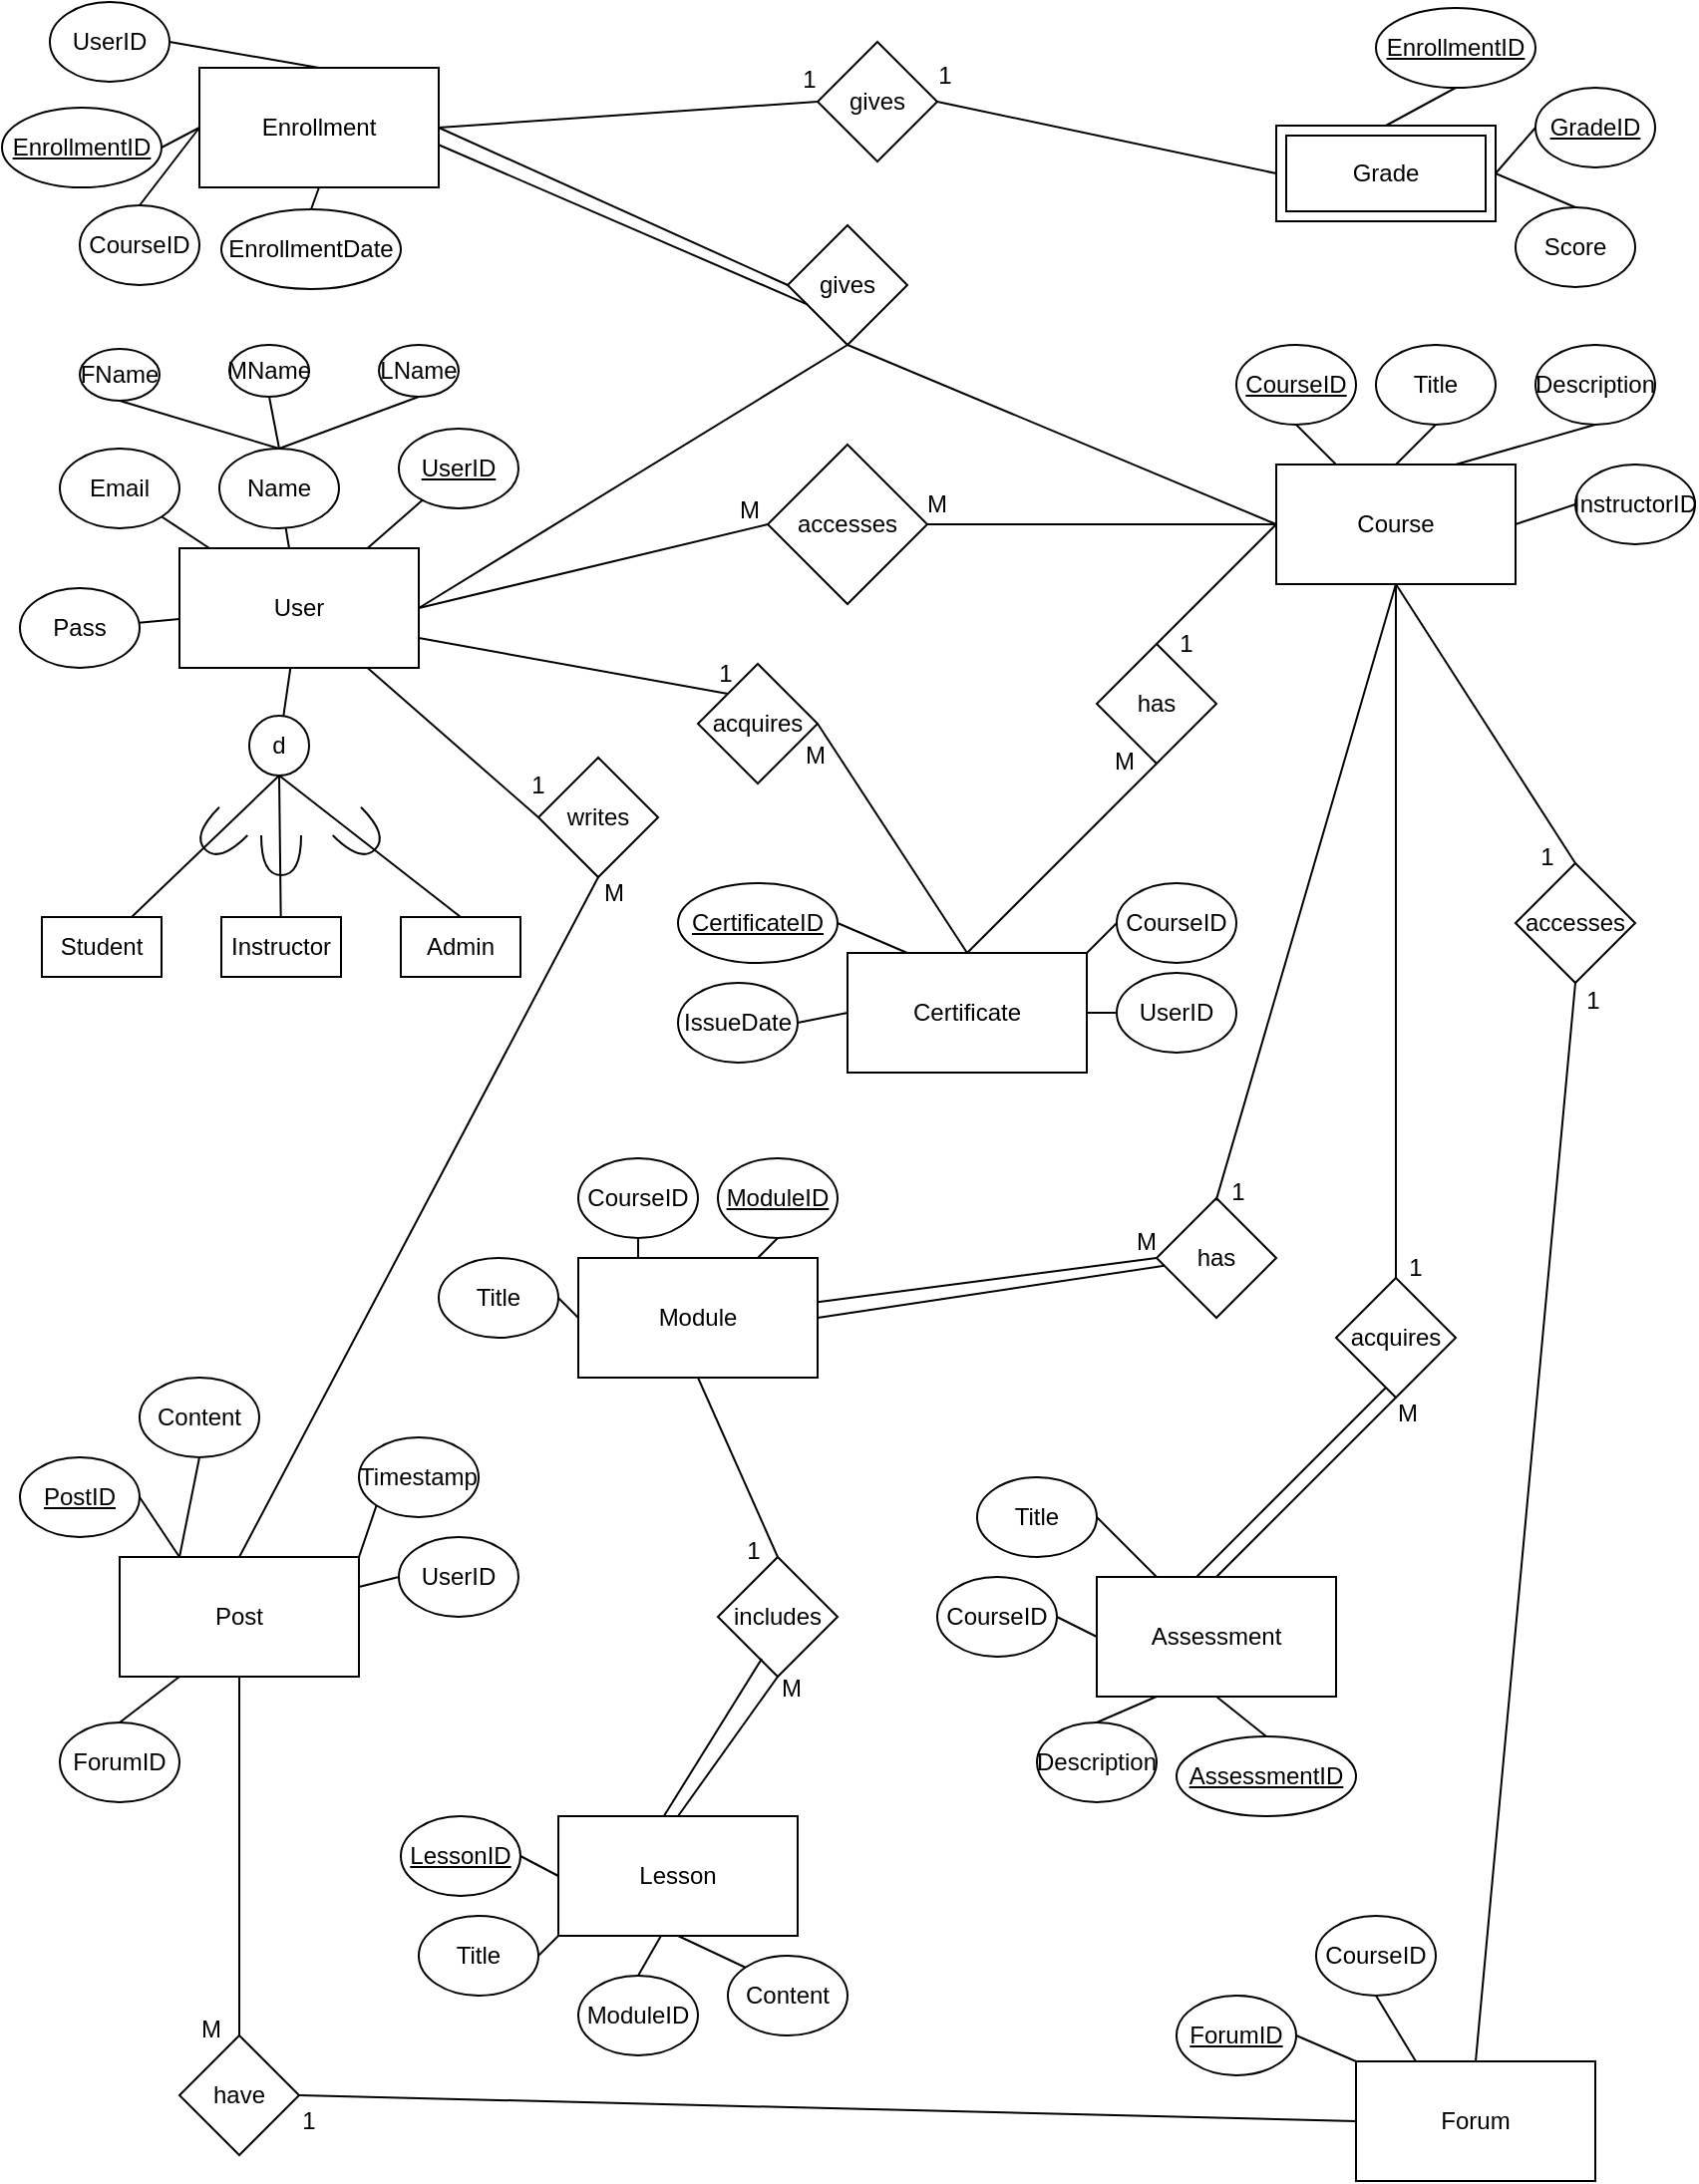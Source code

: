 <mxfile version="24.7.4">
  <diagram name="Page-1" id="0181we8bnKnn1cY1CEqS">
    <mxGraphModel dx="782" dy="872" grid="1" gridSize="10" guides="1" tooltips="1" connect="1" arrows="1" fold="1" page="1" pageScale="1" pageWidth="850" pageHeight="1100" math="0" shadow="0">
      <root>
        <mxCell id="0" />
        <mxCell id="1" parent="0" />
        <mxCell id="3LFAWuj5074MZv8MqvOa-1" value="User" style="rounded=0;whiteSpace=wrap;html=1;" vertex="1" parent="1">
          <mxGeometry x="90" y="274" width="120" height="60" as="geometry" />
        </mxCell>
        <mxCell id="3LFAWuj5074MZv8MqvOa-2" value="Course" style="rounded=0;whiteSpace=wrap;html=1;" vertex="1" parent="1">
          <mxGeometry x="640" y="232" width="120" height="60" as="geometry" />
        </mxCell>
        <mxCell id="3LFAWuj5074MZv8MqvOa-3" value="Module" style="rounded=0;whiteSpace=wrap;html=1;" vertex="1" parent="1">
          <mxGeometry x="290" y="630" width="120" height="60" as="geometry" />
        </mxCell>
        <mxCell id="3LFAWuj5074MZv8MqvOa-4" value="Lesson" style="rounded=0;whiteSpace=wrap;html=1;" vertex="1" parent="1">
          <mxGeometry x="280" y="910" width="120" height="60" as="geometry" />
        </mxCell>
        <mxCell id="3LFAWuj5074MZv8MqvOa-6" value="Assessment" style="rounded=0;whiteSpace=wrap;html=1;" vertex="1" parent="1">
          <mxGeometry x="550" y="790" width="120" height="60" as="geometry" />
        </mxCell>
        <mxCell id="3LFAWuj5074MZv8MqvOa-8" value="Forum" style="rounded=0;whiteSpace=wrap;html=1;" vertex="1" parent="1">
          <mxGeometry x="680" y="1033" width="120" height="60" as="geometry" />
        </mxCell>
        <mxCell id="3LFAWuj5074MZv8MqvOa-9" value="Post" style="rounded=0;whiteSpace=wrap;html=1;" vertex="1" parent="1">
          <mxGeometry x="60" y="780" width="120" height="60" as="geometry" />
        </mxCell>
        <mxCell id="3LFAWuj5074MZv8MqvOa-10" value="Certificate" style="rounded=0;whiteSpace=wrap;html=1;" vertex="1" parent="1">
          <mxGeometry x="425" y="477" width="120" height="60" as="geometry" />
        </mxCell>
        <mxCell id="3LFAWuj5074MZv8MqvOa-11" value="accesses" style="rhombus;whiteSpace=wrap;html=1;" vertex="1" parent="1">
          <mxGeometry x="385" y="222" width="80" height="80" as="geometry" />
        </mxCell>
        <mxCell id="3LFAWuj5074MZv8MqvOa-15" value="&lt;u&gt;UserID&lt;/u&gt;" style="ellipse;whiteSpace=wrap;html=1;" vertex="1" parent="1">
          <mxGeometry x="200" y="214" width="60" height="40" as="geometry" />
        </mxCell>
        <mxCell id="3LFAWuj5074MZv8MqvOa-16" value="Name" style="ellipse;whiteSpace=wrap;html=1;" vertex="1" parent="1">
          <mxGeometry x="110" y="224" width="60" height="40" as="geometry" />
        </mxCell>
        <mxCell id="3LFAWuj5074MZv8MqvOa-17" value="Email" style="ellipse;whiteSpace=wrap;html=1;" vertex="1" parent="1">
          <mxGeometry x="30" y="224" width="60" height="40" as="geometry" />
        </mxCell>
        <mxCell id="3LFAWuj5074MZv8MqvOa-18" value="Pass" style="ellipse;whiteSpace=wrap;html=1;" vertex="1" parent="1">
          <mxGeometry x="10" y="294" width="60" height="40" as="geometry" />
        </mxCell>
        <mxCell id="3LFAWuj5074MZv8MqvOa-19" value="" style="endArrow=none;html=1;rounded=0;exitX=1;exitY=0.5;exitDx=0;exitDy=0;entryX=0;entryY=0.5;entryDx=0;entryDy=0;" edge="1" parent="1" source="3LFAWuj5074MZv8MqvOa-1" target="3LFAWuj5074MZv8MqvOa-11">
          <mxGeometry width="50" height="50" relative="1" as="geometry">
            <mxPoint x="340" y="342" as="sourcePoint" />
            <mxPoint x="390" y="292" as="targetPoint" />
          </mxGeometry>
        </mxCell>
        <mxCell id="3LFAWuj5074MZv8MqvOa-20" value="" style="endArrow=none;html=1;rounded=0;exitX=1;exitY=0.5;exitDx=0;exitDy=0;entryX=0;entryY=0.5;entryDx=0;entryDy=0;" edge="1" parent="1" source="3LFAWuj5074MZv8MqvOa-11" target="3LFAWuj5074MZv8MqvOa-2">
          <mxGeometry width="50" height="50" relative="1" as="geometry">
            <mxPoint x="465" y="261.52" as="sourcePoint" />
            <mxPoint x="640" y="261.52" as="targetPoint" />
          </mxGeometry>
        </mxCell>
        <mxCell id="3LFAWuj5074MZv8MqvOa-21" value="" style="endArrow=none;html=1;rounded=0;" edge="1" parent="1" source="3LFAWuj5074MZv8MqvOa-1" target="3LFAWuj5074MZv8MqvOa-15">
          <mxGeometry width="50" height="50" relative="1" as="geometry">
            <mxPoint x="340" y="384" as="sourcePoint" />
            <mxPoint x="390" y="334" as="targetPoint" />
          </mxGeometry>
        </mxCell>
        <mxCell id="3LFAWuj5074MZv8MqvOa-22" value="" style="endArrow=none;html=1;rounded=0;" edge="1" parent="1" source="3LFAWuj5074MZv8MqvOa-16" target="3LFAWuj5074MZv8MqvOa-1">
          <mxGeometry width="50" height="50" relative="1" as="geometry">
            <mxPoint x="340" y="384" as="sourcePoint" />
            <mxPoint x="390" y="334" as="targetPoint" />
          </mxGeometry>
        </mxCell>
        <mxCell id="3LFAWuj5074MZv8MqvOa-23" value="" style="endArrow=none;html=1;rounded=0;" edge="1" parent="1" source="3LFAWuj5074MZv8MqvOa-17" target="3LFAWuj5074MZv8MqvOa-1">
          <mxGeometry width="50" height="50" relative="1" as="geometry">
            <mxPoint x="340" y="384" as="sourcePoint" />
            <mxPoint x="390" y="334" as="targetPoint" />
          </mxGeometry>
        </mxCell>
        <mxCell id="3LFAWuj5074MZv8MqvOa-24" value="" style="endArrow=none;html=1;rounded=0;" edge="1" parent="1" source="3LFAWuj5074MZv8MqvOa-18" target="3LFAWuj5074MZv8MqvOa-1">
          <mxGeometry width="50" height="50" relative="1" as="geometry">
            <mxPoint x="340" y="384" as="sourcePoint" />
            <mxPoint x="390" y="334" as="targetPoint" />
          </mxGeometry>
        </mxCell>
        <mxCell id="3LFAWuj5074MZv8MqvOa-25" value="d" style="ellipse;whiteSpace=wrap;html=1;aspect=fixed;" vertex="1" parent="1">
          <mxGeometry x="125" y="358" width="30" height="30" as="geometry" />
        </mxCell>
        <mxCell id="3LFAWuj5074MZv8MqvOa-26" value="" style="endArrow=none;html=1;rounded=0;" edge="1" parent="1" source="3LFAWuj5074MZv8MqvOa-1" target="3LFAWuj5074MZv8MqvOa-25">
          <mxGeometry width="50" height="50" relative="1" as="geometry">
            <mxPoint x="340" y="384" as="sourcePoint" />
            <mxPoint x="390" y="334" as="targetPoint" />
          </mxGeometry>
        </mxCell>
        <mxCell id="3LFAWuj5074MZv8MqvOa-27" value="Student" style="rounded=0;whiteSpace=wrap;html=1;" vertex="1" parent="1">
          <mxGeometry x="21" y="459" width="60" height="30" as="geometry" />
        </mxCell>
        <mxCell id="3LFAWuj5074MZv8MqvOa-29" value="Instructor" style="rounded=0;whiteSpace=wrap;html=1;" vertex="1" parent="1">
          <mxGeometry x="111" y="459" width="60" height="30" as="geometry" />
        </mxCell>
        <mxCell id="3LFAWuj5074MZv8MqvOa-30" value="Admin" style="rounded=0;whiteSpace=wrap;html=1;" vertex="1" parent="1">
          <mxGeometry x="201" y="459" width="60" height="30" as="geometry" />
        </mxCell>
        <mxCell id="3LFAWuj5074MZv8MqvOa-31" value="" style="endArrow=none;html=1;rounded=0;exitX=0.5;exitY=1;exitDx=0;exitDy=0;entryX=0.75;entryY=0;entryDx=0;entryDy=0;" edge="1" parent="1" source="3LFAWuj5074MZv8MqvOa-25" target="3LFAWuj5074MZv8MqvOa-27">
          <mxGeometry width="50" height="50" relative="1" as="geometry">
            <mxPoint x="340" y="378" as="sourcePoint" />
            <mxPoint x="390" y="328" as="targetPoint" />
          </mxGeometry>
        </mxCell>
        <mxCell id="3LFAWuj5074MZv8MqvOa-33" value="" style="endArrow=none;html=1;rounded=0;exitX=0.5;exitY=1;exitDx=0;exitDy=0;" edge="1" parent="1" source="3LFAWuj5074MZv8MqvOa-25" target="3LFAWuj5074MZv8MqvOa-29">
          <mxGeometry width="50" height="50" relative="1" as="geometry">
            <mxPoint x="340" y="378" as="sourcePoint" />
            <mxPoint x="390" y="328" as="targetPoint" />
          </mxGeometry>
        </mxCell>
        <mxCell id="3LFAWuj5074MZv8MqvOa-34" value="" style="endArrow=none;html=1;rounded=0;exitX=0.5;exitY=1;exitDx=0;exitDy=0;entryX=0.5;entryY=0;entryDx=0;entryDy=0;" edge="1" parent="1" source="3LFAWuj5074MZv8MqvOa-25" target="3LFAWuj5074MZv8MqvOa-30">
          <mxGeometry width="50" height="50" relative="1" as="geometry">
            <mxPoint x="150" y="388" as="sourcePoint" />
            <mxPoint x="390" y="328" as="targetPoint" />
          </mxGeometry>
        </mxCell>
        <mxCell id="3LFAWuj5074MZv8MqvOa-35" value="" style="shape=requiredInterface;html=1;verticalLabelPosition=bottom;sketch=0;rotation=135;" vertex="1" parent="1">
          <mxGeometry x="100" y="408" width="20" height="20" as="geometry" />
        </mxCell>
        <mxCell id="3LFAWuj5074MZv8MqvOa-40" value="" style="shape=requiredInterface;html=1;verticalLabelPosition=bottom;sketch=0;rotation=90;" vertex="1" parent="1">
          <mxGeometry x="131" y="418" width="20" height="20" as="geometry" />
        </mxCell>
        <mxCell id="3LFAWuj5074MZv8MqvOa-42" value="" style="shape=requiredInterface;html=1;verticalLabelPosition=bottom;sketch=0;rotation=45;" vertex="1" parent="1">
          <mxGeometry x="171" y="408" width="20" height="20" as="geometry" />
        </mxCell>
        <mxCell id="3LFAWuj5074MZv8MqvOa-43" value="&lt;u&gt;CourseID&lt;/u&gt;" style="ellipse;whiteSpace=wrap;html=1;" vertex="1" parent="1">
          <mxGeometry x="620" y="172" width="60" height="40" as="geometry" />
        </mxCell>
        <mxCell id="3LFAWuj5074MZv8MqvOa-44" value="Title" style="ellipse;whiteSpace=wrap;html=1;" vertex="1" parent="1">
          <mxGeometry x="690" y="172" width="60" height="40" as="geometry" />
        </mxCell>
        <mxCell id="3LFAWuj5074MZv8MqvOa-45" value="Description" style="ellipse;whiteSpace=wrap;html=1;" vertex="1" parent="1">
          <mxGeometry x="770" y="172" width="60" height="40" as="geometry" />
        </mxCell>
        <mxCell id="3LFAWuj5074MZv8MqvOa-46" value="InstructorID" style="ellipse;whiteSpace=wrap;html=1;" vertex="1" parent="1">
          <mxGeometry x="790" y="232" width="60" height="40" as="geometry" />
        </mxCell>
        <mxCell id="3LFAWuj5074MZv8MqvOa-47" value="" style="endArrow=none;html=1;rounded=0;exitX=0.5;exitY=1;exitDx=0;exitDy=0;" edge="1" parent="1" source="3LFAWuj5074MZv8MqvOa-43" target="3LFAWuj5074MZv8MqvOa-2">
          <mxGeometry relative="1" as="geometry">
            <mxPoint x="430" y="342" as="sourcePoint" />
            <mxPoint x="590" y="342" as="targetPoint" />
          </mxGeometry>
        </mxCell>
        <mxCell id="3LFAWuj5074MZv8MqvOa-53" value="" style="endArrow=none;html=1;rounded=0;exitX=0.5;exitY=1;exitDx=0;exitDy=0;entryX=0.5;entryY=0;entryDx=0;entryDy=0;" edge="1" parent="1" source="3LFAWuj5074MZv8MqvOa-44" target="3LFAWuj5074MZv8MqvOa-2">
          <mxGeometry width="50" height="50" relative="1" as="geometry">
            <mxPoint x="490" y="372" as="sourcePoint" />
            <mxPoint x="540" y="322" as="targetPoint" />
          </mxGeometry>
        </mxCell>
        <mxCell id="3LFAWuj5074MZv8MqvOa-54" value="" style="endArrow=none;html=1;rounded=0;entryX=0.5;entryY=1;entryDx=0;entryDy=0;exitX=0.75;exitY=0;exitDx=0;exitDy=0;" edge="1" parent="1" source="3LFAWuj5074MZv8MqvOa-2" target="3LFAWuj5074MZv8MqvOa-45">
          <mxGeometry width="50" height="50" relative="1" as="geometry">
            <mxPoint x="490" y="372" as="sourcePoint" />
            <mxPoint x="540" y="322" as="targetPoint" />
          </mxGeometry>
        </mxCell>
        <mxCell id="3LFAWuj5074MZv8MqvOa-55" value="" style="endArrow=none;html=1;rounded=0;entryX=0;entryY=0.5;entryDx=0;entryDy=0;exitX=1;exitY=0.5;exitDx=0;exitDy=0;" edge="1" parent="1" source="3LFAWuj5074MZv8MqvOa-2" target="3LFAWuj5074MZv8MqvOa-46">
          <mxGeometry width="50" height="50" relative="1" as="geometry">
            <mxPoint x="490" y="372" as="sourcePoint" />
            <mxPoint x="780" y="242" as="targetPoint" />
          </mxGeometry>
        </mxCell>
        <mxCell id="3LFAWuj5074MZv8MqvOa-56" value="acquires" style="rhombus;whiteSpace=wrap;html=1;" vertex="1" parent="1">
          <mxGeometry x="350" y="332" width="60" height="60" as="geometry" />
        </mxCell>
        <mxCell id="3LFAWuj5074MZv8MqvOa-58" value="writes" style="rhombus;whiteSpace=wrap;html=1;" vertex="1" parent="1">
          <mxGeometry x="270" y="379" width="60" height="60" as="geometry" />
        </mxCell>
        <mxCell id="3LFAWuj5074MZv8MqvOa-59" value="" style="endArrow=none;html=1;rounded=0;entryX=0;entryY=0.5;entryDx=0;entryDy=0;" edge="1" parent="1" source="3LFAWuj5074MZv8MqvOa-1" target="3LFAWuj5074MZv8MqvOa-58">
          <mxGeometry width="50" height="50" relative="1" as="geometry">
            <mxPoint x="460" y="511" as="sourcePoint" />
            <mxPoint x="283.577" y="414.423" as="targetPoint" />
          </mxGeometry>
        </mxCell>
        <mxCell id="3LFAWuj5074MZv8MqvOa-60" value="" style="endArrow=none;html=1;rounded=0;exitX=1;exitY=0.75;exitDx=0;exitDy=0;entryX=0;entryY=0;entryDx=0;entryDy=0;" edge="1" parent="1" source="3LFAWuj5074MZv8MqvOa-1" target="3LFAWuj5074MZv8MqvOa-56">
          <mxGeometry width="50" height="50" relative="1" as="geometry">
            <mxPoint x="460" y="492" as="sourcePoint" />
            <mxPoint x="510" y="442" as="targetPoint" />
          </mxGeometry>
        </mxCell>
        <mxCell id="3LFAWuj5074MZv8MqvOa-61" value="" style="endArrow=none;html=1;rounded=0;exitX=0.5;exitY=1;exitDx=0;exitDy=0;entryX=0.5;entryY=0;entryDx=0;entryDy=0;" edge="1" parent="1" source="3LFAWuj5074MZv8MqvOa-58" target="3LFAWuj5074MZv8MqvOa-9">
          <mxGeometry width="50" height="50" relative="1" as="geometry">
            <mxPoint x="460" y="437" as="sourcePoint" />
            <mxPoint x="280" y="617" as="targetPoint" />
          </mxGeometry>
        </mxCell>
        <mxCell id="3LFAWuj5074MZv8MqvOa-62" value="" style="endArrow=none;html=1;rounded=0;exitX=1;exitY=0.5;exitDx=0;exitDy=0;entryX=0.5;entryY=0;entryDx=0;entryDy=0;" edge="1" parent="1" source="3LFAWuj5074MZv8MqvOa-56" target="3LFAWuj5074MZv8MqvOa-10">
          <mxGeometry width="50" height="50" relative="1" as="geometry">
            <mxPoint x="460" y="492" as="sourcePoint" />
            <mxPoint x="510" y="442" as="targetPoint" />
          </mxGeometry>
        </mxCell>
        <mxCell id="3LFAWuj5074MZv8MqvOa-63" value="has" style="rhombus;whiteSpace=wrap;html=1;" vertex="1" parent="1">
          <mxGeometry x="580" y="600" width="60" height="60" as="geometry" />
        </mxCell>
        <mxCell id="3LFAWuj5074MZv8MqvOa-64" value="accesses" style="rhombus;whiteSpace=wrap;html=1;" vertex="1" parent="1">
          <mxGeometry x="760" y="432" width="60" height="60" as="geometry" />
        </mxCell>
        <mxCell id="3LFAWuj5074MZv8MqvOa-65" value="acquires" style="rhombus;whiteSpace=wrap;html=1;" vertex="1" parent="1">
          <mxGeometry x="670" y="640" width="60" height="60" as="geometry" />
        </mxCell>
        <mxCell id="3LFAWuj5074MZv8MqvOa-66" value="" style="endArrow=none;html=1;rounded=0;exitX=0.5;exitY=0;exitDx=0;exitDy=0;entryX=0.5;entryY=1;entryDx=0;entryDy=0;" edge="1" parent="1" source="3LFAWuj5074MZv8MqvOa-65" target="3LFAWuj5074MZv8MqvOa-2">
          <mxGeometry width="50" height="50" relative="1" as="geometry">
            <mxPoint x="690.698" y="627.698" as="sourcePoint" />
            <mxPoint x="700" y="237" as="targetPoint" />
          </mxGeometry>
        </mxCell>
        <mxCell id="3LFAWuj5074MZv8MqvOa-67" value="" style="endArrow=none;html=1;rounded=0;entryX=0.5;entryY=1;entryDx=0;entryDy=0;exitX=0.5;exitY=0;exitDx=0;exitDy=0;" edge="1" parent="1" source="3LFAWuj5074MZv8MqvOa-64" target="3LFAWuj5074MZv8MqvOa-2">
          <mxGeometry width="50" height="50" relative="1" as="geometry">
            <mxPoint x="790" y="462" as="sourcePoint" />
            <mxPoint x="510" y="442" as="targetPoint" />
          </mxGeometry>
        </mxCell>
        <mxCell id="3LFAWuj5074MZv8MqvOa-68" value="" style="endArrow=none;html=1;rounded=0;entryX=0.5;entryY=1;entryDx=0;entryDy=0;exitX=0.497;exitY=0.02;exitDx=0;exitDy=0;exitPerimeter=0;" edge="1" parent="1" source="3LFAWuj5074MZv8MqvOa-63" target="3LFAWuj5074MZv8MqvOa-2">
          <mxGeometry width="50" height="50" relative="1" as="geometry">
            <mxPoint x="650" y="452" as="sourcePoint" />
            <mxPoint x="510" y="442" as="targetPoint" />
          </mxGeometry>
        </mxCell>
        <mxCell id="3LFAWuj5074MZv8MqvOa-69" value="" style="endArrow=none;html=1;rounded=0;entryX=0;entryY=0.5;entryDx=0;entryDy=0;" edge="1" parent="1" source="3LFAWuj5074MZv8MqvOa-3" target="3LFAWuj5074MZv8MqvOa-63">
          <mxGeometry width="50" height="50" relative="1" as="geometry">
            <mxPoint x="510" y="637" as="sourcePoint" />
            <mxPoint x="580" y="527" as="targetPoint" />
          </mxGeometry>
        </mxCell>
        <mxCell id="3LFAWuj5074MZv8MqvOa-70" value="" style="endArrow=none;html=1;rounded=0;entryX=0.5;entryY=1;entryDx=0;entryDy=0;exitX=0.5;exitY=0;exitDx=0;exitDy=0;" edge="1" parent="1" source="3LFAWuj5074MZv8MqvOa-6" target="3LFAWuj5074MZv8MqvOa-65">
          <mxGeometry width="50" height="50" relative="1" as="geometry">
            <mxPoint x="530" y="553" as="sourcePoint" />
            <mxPoint x="580" y="503" as="targetPoint" />
          </mxGeometry>
        </mxCell>
        <mxCell id="3LFAWuj5074MZv8MqvOa-71" value="" style="endArrow=none;html=1;rounded=0;entryX=0.5;entryY=1;entryDx=0;entryDy=0;exitX=0.5;exitY=0;exitDx=0;exitDy=0;" edge="1" parent="1" source="3LFAWuj5074MZv8MqvOa-8" target="3LFAWuj5074MZv8MqvOa-64">
          <mxGeometry width="50" height="50" relative="1" as="geometry">
            <mxPoint x="530" y="513" as="sourcePoint" />
            <mxPoint x="580" y="463" as="targetPoint" />
          </mxGeometry>
        </mxCell>
        <mxCell id="3LFAWuj5074MZv8MqvOa-72" value="includes" style="rhombus;whiteSpace=wrap;html=1;" vertex="1" parent="1">
          <mxGeometry x="360" y="780" width="60" height="60" as="geometry" />
        </mxCell>
        <mxCell id="3LFAWuj5074MZv8MqvOa-74" value="have" style="rhombus;whiteSpace=wrap;html=1;" vertex="1" parent="1">
          <mxGeometry x="90" y="1020" width="60" height="60" as="geometry" />
        </mxCell>
        <mxCell id="3LFAWuj5074MZv8MqvOa-75" value="" style="endArrow=none;html=1;rounded=0;exitX=0.5;exitY=1;exitDx=0;exitDy=0;entryX=0.5;entryY=0;entryDx=0;entryDy=0;" edge="1" parent="1" source="3LFAWuj5074MZv8MqvOa-9" target="3LFAWuj5074MZv8MqvOa-74">
          <mxGeometry width="50" height="50" relative="1" as="geometry">
            <mxPoint x="450" y="793" as="sourcePoint" />
            <mxPoint x="500" y="743" as="targetPoint" />
          </mxGeometry>
        </mxCell>
        <mxCell id="3LFAWuj5074MZv8MqvOa-76" value="" style="endArrow=none;html=1;rounded=0;entryX=0.5;entryY=1;entryDx=0;entryDy=0;exitX=0.5;exitY=0;exitDx=0;exitDy=0;" edge="1" parent="1" source="3LFAWuj5074MZv8MqvOa-72" target="3LFAWuj5074MZv8MqvOa-3">
          <mxGeometry width="50" height="50" relative="1" as="geometry">
            <mxPoint x="450" y="793" as="sourcePoint" />
            <mxPoint x="500" y="743" as="targetPoint" />
          </mxGeometry>
        </mxCell>
        <mxCell id="3LFAWuj5074MZv8MqvOa-77" value="" style="endArrow=none;html=1;rounded=0;exitX=1;exitY=0.5;exitDx=0;exitDy=0;entryX=0;entryY=0.5;entryDx=0;entryDy=0;" edge="1" parent="1" source="3LFAWuj5074MZv8MqvOa-74" target="3LFAWuj5074MZv8MqvOa-8">
          <mxGeometry width="50" height="50" relative="1" as="geometry">
            <mxPoint x="450" y="793" as="sourcePoint" />
            <mxPoint x="500" y="743" as="targetPoint" />
          </mxGeometry>
        </mxCell>
        <mxCell id="3LFAWuj5074MZv8MqvOa-78" value="" style="endArrow=none;html=1;rounded=0;entryX=0.5;entryY=1;entryDx=0;entryDy=0;exitX=0.5;exitY=0;exitDx=0;exitDy=0;" edge="1" parent="1" source="3LFAWuj5074MZv8MqvOa-4" target="3LFAWuj5074MZv8MqvOa-72">
          <mxGeometry width="50" height="50" relative="1" as="geometry">
            <mxPoint x="450" y="793" as="sourcePoint" />
            <mxPoint x="500" y="743" as="targetPoint" />
          </mxGeometry>
        </mxCell>
        <mxCell id="3LFAWuj5074MZv8MqvOa-81" value="has" style="rhombus;whiteSpace=wrap;html=1;" vertex="1" parent="1">
          <mxGeometry x="550" y="322" width="60" height="60" as="geometry" />
        </mxCell>
        <mxCell id="3LFAWuj5074MZv8MqvOa-82" value="" style="endArrow=none;html=1;rounded=0;entryX=0.5;entryY=0;entryDx=0;entryDy=0;" edge="1" parent="1" target="3LFAWuj5074MZv8MqvOa-81">
          <mxGeometry width="50" height="50" relative="1" as="geometry">
            <mxPoint x="640" y="262" as="sourcePoint" />
            <mxPoint x="620" y="372" as="targetPoint" />
          </mxGeometry>
        </mxCell>
        <mxCell id="3LFAWuj5074MZv8MqvOa-83" value="" style="endArrow=none;html=1;rounded=0;exitX=0.5;exitY=1;exitDx=0;exitDy=0;entryX=0.5;entryY=0;entryDx=0;entryDy=0;" edge="1" parent="1" source="3LFAWuj5074MZv8MqvOa-81" target="3LFAWuj5074MZv8MqvOa-10">
          <mxGeometry width="50" height="50" relative="1" as="geometry">
            <mxPoint x="570" y="422" as="sourcePoint" />
            <mxPoint x="620" y="372" as="targetPoint" />
          </mxGeometry>
        </mxCell>
        <mxCell id="3LFAWuj5074MZv8MqvOa-94" value="Enrollment" style="rounded=0;whiteSpace=wrap;html=1;" vertex="1" parent="1">
          <mxGeometry x="100" y="33" width="120" height="60" as="geometry" />
        </mxCell>
        <mxCell id="3LFAWuj5074MZv8MqvOa-96" value="gives" style="rhombus;whiteSpace=wrap;html=1;" vertex="1" parent="1">
          <mxGeometry x="410" y="20" width="60" height="60" as="geometry" />
        </mxCell>
        <mxCell id="3LFAWuj5074MZv8MqvOa-97" value="" style="endArrow=none;html=1;rounded=0;exitX=1;exitY=0.5;exitDx=0;exitDy=0;entryX=0;entryY=0.5;entryDx=0;entryDy=0;" edge="1" parent="1" source="3LFAWuj5074MZv8MqvOa-94" target="3LFAWuj5074MZv8MqvOa-96">
          <mxGeometry width="50" height="50" relative="1" as="geometry">
            <mxPoint x="529" y="190" as="sourcePoint" />
            <mxPoint x="579" y="140" as="targetPoint" />
          </mxGeometry>
        </mxCell>
        <mxCell id="3LFAWuj5074MZv8MqvOa-98" value="" style="endArrow=none;html=1;rounded=0;exitX=1;exitY=0.5;exitDx=0;exitDy=0;entryX=0;entryY=0.5;entryDx=0;entryDy=0;" edge="1" parent="1" source="3LFAWuj5074MZv8MqvOa-96" target="3LFAWuj5074MZv8MqvOa-173">
          <mxGeometry width="50" height="50" relative="1" as="geometry">
            <mxPoint x="529" y="190" as="sourcePoint" />
            <mxPoint x="630" y="80.0" as="targetPoint" />
          </mxGeometry>
        </mxCell>
        <mxCell id="3LFAWuj5074MZv8MqvOa-99" value="gives" style="rhombus;whiteSpace=wrap;html=1;" vertex="1" parent="1">
          <mxGeometry x="395" y="112" width="60" height="60" as="geometry" />
        </mxCell>
        <mxCell id="3LFAWuj5074MZv8MqvOa-100" value="" style="endArrow=none;html=1;rounded=0;exitX=1;exitY=0.5;exitDx=0;exitDy=0;entryX=0.5;entryY=1;entryDx=0;entryDy=0;" edge="1" parent="1" source="3LFAWuj5074MZv8MqvOa-1" target="3LFAWuj5074MZv8MqvOa-99">
          <mxGeometry width="50" height="50" relative="1" as="geometry">
            <mxPoint x="360" y="230" as="sourcePoint" />
            <mxPoint x="410" y="180" as="targetPoint" />
          </mxGeometry>
        </mxCell>
        <mxCell id="3LFAWuj5074MZv8MqvOa-101" value="" style="endArrow=none;html=1;rounded=0;entryX=0.5;entryY=1;entryDx=0;entryDy=0;exitX=0;exitY=0.5;exitDx=0;exitDy=0;" edge="1" parent="1" source="3LFAWuj5074MZv8MqvOa-2" target="3LFAWuj5074MZv8MqvOa-99">
          <mxGeometry width="50" height="50" relative="1" as="geometry">
            <mxPoint x="360" y="230" as="sourcePoint" />
            <mxPoint x="410" y="180" as="targetPoint" />
          </mxGeometry>
        </mxCell>
        <mxCell id="3LFAWuj5074MZv8MqvOa-102" value="" style="endArrow=none;html=1;rounded=0;exitX=1;exitY=0.5;exitDx=0;exitDy=0;entryX=0;entryY=0.5;entryDx=0;entryDy=0;" edge="1" parent="1" source="3LFAWuj5074MZv8MqvOa-94" target="3LFAWuj5074MZv8MqvOa-99">
          <mxGeometry width="50" height="50" relative="1" as="geometry">
            <mxPoint x="360" y="170" as="sourcePoint" />
            <mxPoint x="410" y="120" as="targetPoint" />
          </mxGeometry>
        </mxCell>
        <mxCell id="3LFAWuj5074MZv8MqvOa-103" value="&lt;u&gt;ModuleID&lt;/u&gt;" style="ellipse;whiteSpace=wrap;html=1;" vertex="1" parent="1">
          <mxGeometry x="360" y="580" width="60" height="40" as="geometry" />
        </mxCell>
        <mxCell id="3LFAWuj5074MZv8MqvOa-104" value="Title" style="ellipse;whiteSpace=wrap;html=1;" vertex="1" parent="1">
          <mxGeometry x="220" y="630" width="60" height="40" as="geometry" />
        </mxCell>
        <mxCell id="3LFAWuj5074MZv8MqvOa-105" value="CourseID" style="ellipse;whiteSpace=wrap;html=1;" vertex="1" parent="1">
          <mxGeometry x="290" y="580" width="60" height="40" as="geometry" />
        </mxCell>
        <mxCell id="3LFAWuj5074MZv8MqvOa-106" value="&lt;u&gt;LessonID&lt;/u&gt;" style="ellipse;whiteSpace=wrap;html=1;" vertex="1" parent="1">
          <mxGeometry x="201" y="910" width="60" height="40" as="geometry" />
        </mxCell>
        <mxCell id="3LFAWuj5074MZv8MqvOa-107" value="ModuleID" style="ellipse;whiteSpace=wrap;html=1;" vertex="1" parent="1">
          <mxGeometry x="290" y="990" width="60" height="40" as="geometry" />
        </mxCell>
        <mxCell id="3LFAWuj5074MZv8MqvOa-108" value="Title" style="ellipse;whiteSpace=wrap;html=1;" vertex="1" parent="1">
          <mxGeometry x="210" y="960" width="60" height="40" as="geometry" />
        </mxCell>
        <mxCell id="3LFAWuj5074MZv8MqvOa-109" value="Content" style="ellipse;whiteSpace=wrap;html=1;" vertex="1" parent="1">
          <mxGeometry x="365" y="980" width="60" height="40" as="geometry" />
        </mxCell>
        <mxCell id="3LFAWuj5074MZv8MqvOa-110" value="&lt;u&gt;EnrollmentID&lt;/u&gt;" style="ellipse;whiteSpace=wrap;html=1;" vertex="1" parent="1">
          <mxGeometry x="1" y="53" width="80" height="40" as="geometry" />
        </mxCell>
        <mxCell id="3LFAWuj5074MZv8MqvOa-112" value="UserID" style="ellipse;whiteSpace=wrap;html=1;" vertex="1" parent="1">
          <mxGeometry x="25" width="60" height="40" as="geometry" />
        </mxCell>
        <mxCell id="3LFAWuj5074MZv8MqvOa-113" value="CourseID" style="ellipse;whiteSpace=wrap;html=1;" vertex="1" parent="1">
          <mxGeometry x="40" y="102" width="60" height="40" as="geometry" />
        </mxCell>
        <mxCell id="3LFAWuj5074MZv8MqvOa-114" value="EnrollmentDate" style="ellipse;whiteSpace=wrap;html=1;" vertex="1" parent="1">
          <mxGeometry x="111" y="104" width="90" height="40" as="geometry" />
        </mxCell>
        <mxCell id="3LFAWuj5074MZv8MqvOa-116" value="&lt;u&gt;AssessmentID&lt;/u&gt;" style="ellipse;whiteSpace=wrap;html=1;" vertex="1" parent="1">
          <mxGeometry x="590" y="870" width="90" height="40" as="geometry" />
        </mxCell>
        <mxCell id="3LFAWuj5074MZv8MqvOa-117" value="Title" style="ellipse;whiteSpace=wrap;html=1;" vertex="1" parent="1">
          <mxGeometry x="490" y="740" width="60" height="40" as="geometry" />
        </mxCell>
        <mxCell id="3LFAWuj5074MZv8MqvOa-118" value="Description" style="ellipse;whiteSpace=wrap;html=1;" vertex="1" parent="1">
          <mxGeometry x="520" y="863" width="60" height="40" as="geometry" />
        </mxCell>
        <mxCell id="3LFAWuj5074MZv8MqvOa-119" value="CourseID" style="ellipse;whiteSpace=wrap;html=1;" vertex="1" parent="1">
          <mxGeometry x="470" y="790" width="60" height="40" as="geometry" />
        </mxCell>
        <mxCell id="3LFAWuj5074MZv8MqvOa-120" value="&lt;u&gt;GradeID&lt;/u&gt;" style="ellipse;whiteSpace=wrap;html=1;" vertex="1" parent="1">
          <mxGeometry x="770" y="43" width="60" height="40" as="geometry" />
        </mxCell>
        <mxCell id="3LFAWuj5074MZv8MqvOa-121" value="Score" style="ellipse;whiteSpace=wrap;html=1;" vertex="1" parent="1">
          <mxGeometry x="760" y="103" width="60" height="40" as="geometry" />
        </mxCell>
        <mxCell id="3LFAWuj5074MZv8MqvOa-122" value="&lt;u&gt;EnrollmentID&lt;/u&gt;" style="ellipse;whiteSpace=wrap;html=1;" vertex="1" parent="1">
          <mxGeometry x="690" y="3" width="80" height="40" as="geometry" />
        </mxCell>
        <mxCell id="3LFAWuj5074MZv8MqvOa-124" value="&lt;u&gt;ForumID&lt;/u&gt;" style="ellipse;whiteSpace=wrap;html=1;" vertex="1" parent="1">
          <mxGeometry x="590" y="1000" width="60" height="40" as="geometry" />
        </mxCell>
        <mxCell id="3LFAWuj5074MZv8MqvOa-125" value="CourseID" style="ellipse;whiteSpace=wrap;html=1;" vertex="1" parent="1">
          <mxGeometry x="660" y="960" width="60" height="40" as="geometry" />
        </mxCell>
        <mxCell id="3LFAWuj5074MZv8MqvOa-126" value="&lt;u&gt;PostID&lt;/u&gt;" style="ellipse;whiteSpace=wrap;html=1;" vertex="1" parent="1">
          <mxGeometry x="10" y="730" width="60" height="40" as="geometry" />
        </mxCell>
        <mxCell id="3LFAWuj5074MZv8MqvOa-127" value="Content" style="ellipse;whiteSpace=wrap;html=1;" vertex="1" parent="1">
          <mxGeometry x="70" y="690" width="60" height="40" as="geometry" />
        </mxCell>
        <mxCell id="3LFAWuj5074MZv8MqvOa-128" value="Timestamp" style="ellipse;whiteSpace=wrap;html=1;" vertex="1" parent="1">
          <mxGeometry x="180" y="720" width="60" height="40" as="geometry" />
        </mxCell>
        <mxCell id="3LFAWuj5074MZv8MqvOa-129" value="ForumID" style="ellipse;whiteSpace=wrap;html=1;" vertex="1" parent="1">
          <mxGeometry x="30" y="863" width="60" height="40" as="geometry" />
        </mxCell>
        <mxCell id="3LFAWuj5074MZv8MqvOa-130" value="UserID" style="ellipse;whiteSpace=wrap;html=1;" vertex="1" parent="1">
          <mxGeometry x="200" y="770" width="60" height="40" as="geometry" />
        </mxCell>
        <mxCell id="3LFAWuj5074MZv8MqvOa-131" value="&lt;u&gt;CertificateID&lt;/u&gt;" style="ellipse;whiteSpace=wrap;html=1;" vertex="1" parent="1">
          <mxGeometry x="340" y="442" width="80" height="40" as="geometry" />
        </mxCell>
        <mxCell id="3LFAWuj5074MZv8MqvOa-132" value="IssueDate" style="ellipse;whiteSpace=wrap;html=1;" vertex="1" parent="1">
          <mxGeometry x="340" y="492" width="60" height="40" as="geometry" />
        </mxCell>
        <mxCell id="3LFAWuj5074MZv8MqvOa-133" value="UserID" style="ellipse;whiteSpace=wrap;html=1;" vertex="1" parent="1">
          <mxGeometry x="560" y="487" width="60" height="40" as="geometry" />
        </mxCell>
        <mxCell id="3LFAWuj5074MZv8MqvOa-134" value="CourseID" style="ellipse;whiteSpace=wrap;html=1;" vertex="1" parent="1">
          <mxGeometry x="560" y="442" width="60" height="40" as="geometry" />
        </mxCell>
        <mxCell id="3LFAWuj5074MZv8MqvOa-135" value="" style="endArrow=none;html=1;rounded=0;exitX=1;exitY=0.5;exitDx=0;exitDy=0;entryX=0.5;entryY=0;entryDx=0;entryDy=0;" edge="1" parent="1" source="3LFAWuj5074MZv8MqvOa-112" target="3LFAWuj5074MZv8MqvOa-94">
          <mxGeometry width="50" height="50" relative="1" as="geometry">
            <mxPoint x="160" y="100" as="sourcePoint" />
            <mxPoint x="210" y="50" as="targetPoint" />
          </mxGeometry>
        </mxCell>
        <mxCell id="3LFAWuj5074MZv8MqvOa-136" value="" style="endArrow=none;html=1;rounded=0;exitX=1;exitY=0.5;exitDx=0;exitDy=0;entryX=0;entryY=0.5;entryDx=0;entryDy=0;" edge="1" parent="1" source="3LFAWuj5074MZv8MqvOa-110" target="3LFAWuj5074MZv8MqvOa-94">
          <mxGeometry width="50" height="50" relative="1" as="geometry">
            <mxPoint x="160" y="100" as="sourcePoint" />
            <mxPoint x="210" y="50" as="targetPoint" />
            <Array as="points" />
          </mxGeometry>
        </mxCell>
        <mxCell id="3LFAWuj5074MZv8MqvOa-137" value="" style="endArrow=none;html=1;rounded=0;exitX=0.5;exitY=0;exitDx=0;exitDy=0;entryX=0;entryY=0.5;entryDx=0;entryDy=0;" edge="1" parent="1" source="3LFAWuj5074MZv8MqvOa-113" target="3LFAWuj5074MZv8MqvOa-94">
          <mxGeometry width="50" height="50" relative="1" as="geometry">
            <mxPoint x="160" y="100" as="sourcePoint" />
            <mxPoint x="210" y="50" as="targetPoint" />
          </mxGeometry>
        </mxCell>
        <mxCell id="3LFAWuj5074MZv8MqvOa-138" value="" style="endArrow=none;html=1;rounded=0;exitX=0.5;exitY=0;exitDx=0;exitDy=0;entryX=0.5;entryY=1;entryDx=0;entryDy=0;" edge="1" parent="1" source="3LFAWuj5074MZv8MqvOa-114" target="3LFAWuj5074MZv8MqvOa-94">
          <mxGeometry width="50" height="50" relative="1" as="geometry">
            <mxPoint x="205" y="142" as="sourcePoint" />
            <mxPoint x="255" y="92" as="targetPoint" />
          </mxGeometry>
        </mxCell>
        <mxCell id="3LFAWuj5074MZv8MqvOa-139" value="" style="endArrow=none;html=1;rounded=0;exitX=0.5;exitY=1;exitDx=0;exitDy=0;entryX=0.5;entryY=0;entryDx=0;entryDy=0;" edge="1" parent="1" source="3LFAWuj5074MZv8MqvOa-122" target="3LFAWuj5074MZv8MqvOa-173">
          <mxGeometry width="50" height="50" relative="1" as="geometry">
            <mxPoint x="730" y="110" as="sourcePoint" />
            <mxPoint x="690" y="50" as="targetPoint" />
          </mxGeometry>
        </mxCell>
        <mxCell id="3LFAWuj5074MZv8MqvOa-140" value="" style="endArrow=none;html=1;rounded=0;entryX=0;entryY=0.5;entryDx=0;entryDy=0;exitX=1;exitY=0.5;exitDx=0;exitDy=0;" edge="1" parent="1" source="3LFAWuj5074MZv8MqvOa-173" target="3LFAWuj5074MZv8MqvOa-120">
          <mxGeometry width="50" height="50" relative="1" as="geometry">
            <mxPoint x="750" y="80.0" as="sourcePoint" />
            <mxPoint x="780" y="60" as="targetPoint" />
          </mxGeometry>
        </mxCell>
        <mxCell id="3LFAWuj5074MZv8MqvOa-141" value="" style="endArrow=none;html=1;rounded=0;entryX=0.5;entryY=0;entryDx=0;entryDy=0;exitX=1;exitY=0.5;exitDx=0;exitDy=0;" edge="1" parent="1" source="3LFAWuj5074MZv8MqvOa-173" target="3LFAWuj5074MZv8MqvOa-121">
          <mxGeometry width="50" height="50" relative="1" as="geometry">
            <mxPoint x="750" y="80.0" as="sourcePoint" />
            <mxPoint x="780" y="60" as="targetPoint" />
          </mxGeometry>
        </mxCell>
        <mxCell id="3LFAWuj5074MZv8MqvOa-142" value="" style="endArrow=none;html=1;rounded=0;exitX=1;exitY=0.5;exitDx=0;exitDy=0;entryX=0.25;entryY=0;entryDx=0;entryDy=0;" edge="1" parent="1" source="3LFAWuj5074MZv8MqvOa-131" target="3LFAWuj5074MZv8MqvOa-10">
          <mxGeometry width="50" height="50" relative="1" as="geometry">
            <mxPoint x="450" y="500" as="sourcePoint" />
            <mxPoint x="500" y="450" as="targetPoint" />
          </mxGeometry>
        </mxCell>
        <mxCell id="3LFAWuj5074MZv8MqvOa-143" value="" style="endArrow=none;html=1;rounded=0;exitX=1;exitY=0.5;exitDx=0;exitDy=0;entryX=0;entryY=0.5;entryDx=0;entryDy=0;" edge="1" parent="1" source="3LFAWuj5074MZv8MqvOa-132" target="3LFAWuj5074MZv8MqvOa-10">
          <mxGeometry width="50" height="50" relative="1" as="geometry">
            <mxPoint x="450" y="500" as="sourcePoint" />
            <mxPoint x="500" y="450" as="targetPoint" />
          </mxGeometry>
        </mxCell>
        <mxCell id="3LFAWuj5074MZv8MqvOa-144" value="" style="endArrow=none;html=1;rounded=0;entryX=0;entryY=0.5;entryDx=0;entryDy=0;exitX=1;exitY=0;exitDx=0;exitDy=0;" edge="1" parent="1" source="3LFAWuj5074MZv8MqvOa-10" target="3LFAWuj5074MZv8MqvOa-134">
          <mxGeometry width="50" height="50" relative="1" as="geometry">
            <mxPoint x="450" y="500" as="sourcePoint" />
            <mxPoint x="500" y="450" as="targetPoint" />
          </mxGeometry>
        </mxCell>
        <mxCell id="3LFAWuj5074MZv8MqvOa-145" value="" style="endArrow=none;html=1;rounded=0;entryX=0;entryY=0.5;entryDx=0;entryDy=0;exitX=1;exitY=0.5;exitDx=0;exitDy=0;" edge="1" parent="1" source="3LFAWuj5074MZv8MqvOa-10" target="3LFAWuj5074MZv8MqvOa-133">
          <mxGeometry width="50" height="50" relative="1" as="geometry">
            <mxPoint x="450" y="500" as="sourcePoint" />
            <mxPoint x="500" y="450" as="targetPoint" />
          </mxGeometry>
        </mxCell>
        <mxCell id="3LFAWuj5074MZv8MqvOa-146" value="" style="endArrow=none;html=1;rounded=0;exitX=0.5;exitY=1;exitDx=0;exitDy=0;entryX=0.25;entryY=0;entryDx=0;entryDy=0;" edge="1" parent="1" source="3LFAWuj5074MZv8MqvOa-105" target="3LFAWuj5074MZv8MqvOa-3">
          <mxGeometry width="50" height="50" relative="1" as="geometry">
            <mxPoint x="330" y="670" as="sourcePoint" />
            <mxPoint x="380" y="620" as="targetPoint" />
          </mxGeometry>
        </mxCell>
        <mxCell id="3LFAWuj5074MZv8MqvOa-147" value="" style="endArrow=none;html=1;rounded=0;entryX=0.5;entryY=1;entryDx=0;entryDy=0;exitX=0.75;exitY=0;exitDx=0;exitDy=0;" edge="1" parent="1" source="3LFAWuj5074MZv8MqvOa-3" target="3LFAWuj5074MZv8MqvOa-103">
          <mxGeometry width="50" height="50" relative="1" as="geometry">
            <mxPoint x="330" y="670" as="sourcePoint" />
            <mxPoint x="380" y="620" as="targetPoint" />
          </mxGeometry>
        </mxCell>
        <mxCell id="3LFAWuj5074MZv8MqvOa-148" value="" style="endArrow=none;html=1;rounded=0;exitX=1;exitY=0.5;exitDx=0;exitDy=0;entryX=0;entryY=0.5;entryDx=0;entryDy=0;" edge="1" parent="1" source="3LFAWuj5074MZv8MqvOa-104" target="3LFAWuj5074MZv8MqvOa-3">
          <mxGeometry width="50" height="50" relative="1" as="geometry">
            <mxPoint x="330" y="670" as="sourcePoint" />
            <mxPoint x="380" y="620" as="targetPoint" />
          </mxGeometry>
        </mxCell>
        <mxCell id="3LFAWuj5074MZv8MqvOa-149" value="" style="endArrow=none;html=1;rounded=0;exitX=1;exitY=0.5;exitDx=0;exitDy=0;entryX=0.25;entryY=0;entryDx=0;entryDy=0;" edge="1" parent="1" source="3LFAWuj5074MZv8MqvOa-117" target="3LFAWuj5074MZv8MqvOa-6">
          <mxGeometry width="50" height="50" relative="1" as="geometry">
            <mxPoint x="590" y="820" as="sourcePoint" />
            <mxPoint x="640" y="770" as="targetPoint" />
          </mxGeometry>
        </mxCell>
        <mxCell id="3LFAWuj5074MZv8MqvOa-150" value="" style="endArrow=none;html=1;rounded=0;exitX=1;exitY=0.5;exitDx=0;exitDy=0;entryX=0;entryY=0.5;entryDx=0;entryDy=0;" edge="1" parent="1" source="3LFAWuj5074MZv8MqvOa-119" target="3LFAWuj5074MZv8MqvOa-6">
          <mxGeometry width="50" height="50" relative="1" as="geometry">
            <mxPoint x="590" y="820" as="sourcePoint" />
            <mxPoint x="640" y="770" as="targetPoint" />
          </mxGeometry>
        </mxCell>
        <mxCell id="3LFAWuj5074MZv8MqvOa-151" value="" style="endArrow=none;html=1;rounded=0;exitX=0.5;exitY=0;exitDx=0;exitDy=0;entryX=0.25;entryY=1;entryDx=0;entryDy=0;" edge="1" parent="1" source="3LFAWuj5074MZv8MqvOa-118" target="3LFAWuj5074MZv8MqvOa-6">
          <mxGeometry width="50" height="50" relative="1" as="geometry">
            <mxPoint x="590" y="820" as="sourcePoint" />
            <mxPoint x="640" y="770" as="targetPoint" />
          </mxGeometry>
        </mxCell>
        <mxCell id="3LFAWuj5074MZv8MqvOa-152" value="" style="endArrow=none;html=1;rounded=0;exitX=0.5;exitY=1;exitDx=0;exitDy=0;entryX=0.5;entryY=0;entryDx=0;entryDy=0;" edge="1" parent="1" source="3LFAWuj5074MZv8MqvOa-6" target="3LFAWuj5074MZv8MqvOa-116">
          <mxGeometry width="50" height="50" relative="1" as="geometry">
            <mxPoint x="590" y="820" as="sourcePoint" />
            <mxPoint x="640" y="770" as="targetPoint" />
          </mxGeometry>
        </mxCell>
        <mxCell id="3LFAWuj5074MZv8MqvOa-153" value="" style="endArrow=none;html=1;rounded=0;exitX=1;exitY=0.5;exitDx=0;exitDy=0;entryX=0;entryY=0;entryDx=0;entryDy=0;" edge="1" parent="1" source="3LFAWuj5074MZv8MqvOa-124" target="3LFAWuj5074MZv8MqvOa-8">
          <mxGeometry width="50" height="50" relative="1" as="geometry">
            <mxPoint x="640" y="1010" as="sourcePoint" />
            <mxPoint x="690" y="960" as="targetPoint" />
          </mxGeometry>
        </mxCell>
        <mxCell id="3LFAWuj5074MZv8MqvOa-154" value="" style="endArrow=none;html=1;rounded=0;exitX=0.5;exitY=1;exitDx=0;exitDy=0;entryX=0.25;entryY=0;entryDx=0;entryDy=0;" edge="1" parent="1" source="3LFAWuj5074MZv8MqvOa-125" target="3LFAWuj5074MZv8MqvOa-8">
          <mxGeometry width="50" height="50" relative="1" as="geometry">
            <mxPoint x="640" y="1010" as="sourcePoint" />
            <mxPoint x="690" y="960" as="targetPoint" />
          </mxGeometry>
        </mxCell>
        <mxCell id="3LFAWuj5074MZv8MqvOa-155" value="" style="endArrow=none;html=1;rounded=0;exitX=1;exitY=0.5;exitDx=0;exitDy=0;entryX=0;entryY=0.5;entryDx=0;entryDy=0;" edge="1" parent="1" source="3LFAWuj5074MZv8MqvOa-106" target="3LFAWuj5074MZv8MqvOa-4">
          <mxGeometry width="50" height="50" relative="1" as="geometry">
            <mxPoint x="320" y="950" as="sourcePoint" />
            <mxPoint x="370" y="900" as="targetPoint" />
          </mxGeometry>
        </mxCell>
        <mxCell id="3LFAWuj5074MZv8MqvOa-156" value="" style="endArrow=none;html=1;rounded=0;exitX=1;exitY=0.5;exitDx=0;exitDy=0;entryX=0;entryY=1;entryDx=0;entryDy=0;" edge="1" parent="1" source="3LFAWuj5074MZv8MqvOa-108" target="3LFAWuj5074MZv8MqvOa-4">
          <mxGeometry width="50" height="50" relative="1" as="geometry">
            <mxPoint x="320" y="950" as="sourcePoint" />
            <mxPoint x="370" y="900" as="targetPoint" />
          </mxGeometry>
        </mxCell>
        <mxCell id="3LFAWuj5074MZv8MqvOa-157" value="" style="endArrow=none;html=1;rounded=0;exitX=0.5;exitY=0;exitDx=0;exitDy=0;entryX=0.429;entryY=1;entryDx=0;entryDy=0;entryPerimeter=0;" edge="1" parent="1" source="3LFAWuj5074MZv8MqvOa-107" target="3LFAWuj5074MZv8MqvOa-4">
          <mxGeometry width="50" height="50" relative="1" as="geometry">
            <mxPoint x="320" y="950" as="sourcePoint" />
            <mxPoint x="370" y="900" as="targetPoint" />
          </mxGeometry>
        </mxCell>
        <mxCell id="3LFAWuj5074MZv8MqvOa-158" value="" style="endArrow=none;html=1;rounded=0;exitX=0;exitY=0;exitDx=0;exitDy=0;entryX=0.5;entryY=1;entryDx=0;entryDy=0;" edge="1" parent="1" source="3LFAWuj5074MZv8MqvOa-109" target="3LFAWuj5074MZv8MqvOa-4">
          <mxGeometry width="50" height="50" relative="1" as="geometry">
            <mxPoint x="320" y="950" as="sourcePoint" />
            <mxPoint x="370" y="900" as="targetPoint" />
          </mxGeometry>
        </mxCell>
        <mxCell id="3LFAWuj5074MZv8MqvOa-159" value="" style="endArrow=none;html=1;rounded=0;exitX=1;exitY=0.5;exitDx=0;exitDy=0;entryX=0.25;entryY=0;entryDx=0;entryDy=0;" edge="1" parent="1" source="3LFAWuj5074MZv8MqvOa-126" target="3LFAWuj5074MZv8MqvOa-9">
          <mxGeometry width="50" height="50" relative="1" as="geometry">
            <mxPoint x="120" y="800" as="sourcePoint" />
            <mxPoint x="170" y="750" as="targetPoint" />
          </mxGeometry>
        </mxCell>
        <mxCell id="3LFAWuj5074MZv8MqvOa-160" value="" style="endArrow=none;html=1;rounded=0;exitX=0.5;exitY=1;exitDx=0;exitDy=0;entryX=0.25;entryY=0;entryDx=0;entryDy=0;" edge="1" parent="1" source="3LFAWuj5074MZv8MqvOa-127" target="3LFAWuj5074MZv8MqvOa-9">
          <mxGeometry width="50" height="50" relative="1" as="geometry">
            <mxPoint x="90" y="800" as="sourcePoint" />
            <mxPoint x="140" y="750" as="targetPoint" />
          </mxGeometry>
        </mxCell>
        <mxCell id="3LFAWuj5074MZv8MqvOa-161" value="" style="endArrow=none;html=1;rounded=0;entryX=0;entryY=1;entryDx=0;entryDy=0;exitX=1;exitY=0;exitDx=0;exitDy=0;" edge="1" parent="1" source="3LFAWuj5074MZv8MqvOa-9" target="3LFAWuj5074MZv8MqvOa-128">
          <mxGeometry width="50" height="50" relative="1" as="geometry">
            <mxPoint x="90" y="800" as="sourcePoint" />
            <mxPoint x="140" y="750" as="targetPoint" />
          </mxGeometry>
        </mxCell>
        <mxCell id="3LFAWuj5074MZv8MqvOa-162" value="" style="endArrow=none;html=1;rounded=0;entryX=0;entryY=0.5;entryDx=0;entryDy=0;exitX=1;exitY=0.25;exitDx=0;exitDy=0;" edge="1" parent="1" source="3LFAWuj5074MZv8MqvOa-9" target="3LFAWuj5074MZv8MqvOa-130">
          <mxGeometry width="50" height="50" relative="1" as="geometry">
            <mxPoint x="150" y="800" as="sourcePoint" />
            <mxPoint x="200" y="750" as="targetPoint" />
          </mxGeometry>
        </mxCell>
        <mxCell id="3LFAWuj5074MZv8MqvOa-163" value="" style="endArrow=none;html=1;rounded=0;entryX=0.25;entryY=1;entryDx=0;entryDy=0;exitX=0.5;exitY=0;exitDx=0;exitDy=0;" edge="1" parent="1" source="3LFAWuj5074MZv8MqvOa-129" target="3LFAWuj5074MZv8MqvOa-9">
          <mxGeometry width="50" height="50" relative="1" as="geometry">
            <mxPoint x="70" y="860" as="sourcePoint" />
            <mxPoint x="120" y="810" as="targetPoint" />
          </mxGeometry>
        </mxCell>
        <mxCell id="3LFAWuj5074MZv8MqvOa-164" value="FName" style="ellipse;whiteSpace=wrap;html=1;" vertex="1" parent="1">
          <mxGeometry x="40" y="174" width="40" height="26" as="geometry" />
        </mxCell>
        <mxCell id="3LFAWuj5074MZv8MqvOa-166" value="MName" style="ellipse;whiteSpace=wrap;html=1;" vertex="1" parent="1">
          <mxGeometry x="115" y="172" width="40" height="26" as="geometry" />
        </mxCell>
        <mxCell id="3LFAWuj5074MZv8MqvOa-167" value="LName" style="ellipse;whiteSpace=wrap;html=1;" vertex="1" parent="1">
          <mxGeometry x="190" y="172" width="40" height="26" as="geometry" />
        </mxCell>
        <mxCell id="3LFAWuj5074MZv8MqvOa-168" value="" style="endArrow=none;html=1;rounded=0;exitX=0.5;exitY=1;exitDx=0;exitDy=0;entryX=0.5;entryY=0;entryDx=0;entryDy=0;" edge="1" parent="1" source="3LFAWuj5074MZv8MqvOa-164" target="3LFAWuj5074MZv8MqvOa-16">
          <mxGeometry width="50" height="50" relative="1" as="geometry">
            <mxPoint x="230" y="260" as="sourcePoint" />
            <mxPoint x="280" y="210" as="targetPoint" />
          </mxGeometry>
        </mxCell>
        <mxCell id="3LFAWuj5074MZv8MqvOa-169" value="" style="endArrow=none;html=1;rounded=0;entryX=0.5;entryY=1;entryDx=0;entryDy=0;exitX=0.5;exitY=0;exitDx=0;exitDy=0;" edge="1" parent="1" source="3LFAWuj5074MZv8MqvOa-16" target="3LFAWuj5074MZv8MqvOa-167">
          <mxGeometry width="50" height="50" relative="1" as="geometry">
            <mxPoint x="230" y="260" as="sourcePoint" />
            <mxPoint x="280" y="210" as="targetPoint" />
          </mxGeometry>
        </mxCell>
        <mxCell id="3LFAWuj5074MZv8MqvOa-170" value="" style="endArrow=none;html=1;rounded=0;exitX=0.5;exitY=1;exitDx=0;exitDy=0;entryX=0.5;entryY=0;entryDx=0;entryDy=0;" edge="1" parent="1" source="3LFAWuj5074MZv8MqvOa-166" target="3LFAWuj5074MZv8MqvOa-16">
          <mxGeometry width="50" height="50" relative="1" as="geometry">
            <mxPoint x="230" y="260" as="sourcePoint" />
            <mxPoint x="280" y="210" as="targetPoint" />
          </mxGeometry>
        </mxCell>
        <mxCell id="3LFAWuj5074MZv8MqvOa-173" value="Grade" style="shape=ext;margin=3;double=1;whiteSpace=wrap;html=1;align=center;" vertex="1" parent="1">
          <mxGeometry x="640" y="62" width="110" height="48" as="geometry" />
        </mxCell>
        <mxCell id="3LFAWuj5074MZv8MqvOa-175" value="M" style="text;html=1;align=center;verticalAlign=middle;whiteSpace=wrap;rounded=0;" vertex="1" parent="1">
          <mxGeometry x="346" y="240" width="60" height="30" as="geometry" />
        </mxCell>
        <mxCell id="3LFAWuj5074MZv8MqvOa-176" value="M" style="text;html=1;align=center;verticalAlign=middle;whiteSpace=wrap;rounded=0;" vertex="1" parent="1">
          <mxGeometry x="440" y="237" width="60" height="30" as="geometry" />
        </mxCell>
        <mxCell id="3LFAWuj5074MZv8MqvOa-177" value="M" style="text;html=1;align=center;verticalAlign=middle;whiteSpace=wrap;rounded=0;" vertex="1" parent="1">
          <mxGeometry x="545" y="607" width="60" height="30" as="geometry" />
        </mxCell>
        <mxCell id="3LFAWuj5074MZv8MqvOa-178" value="1" style="text;html=1;align=center;verticalAlign=middle;whiteSpace=wrap;rounded=0;" vertex="1" parent="1">
          <mxGeometry x="591" y="582" width="60" height="30" as="geometry" />
        </mxCell>
        <mxCell id="3LFAWuj5074MZv8MqvOa-179" value="1" style="text;html=1;align=center;verticalAlign=middle;whiteSpace=wrap;rounded=0;" vertex="1" parent="1">
          <mxGeometry x="348" y="762" width="60" height="30" as="geometry" />
        </mxCell>
        <mxCell id="3LFAWuj5074MZv8MqvOa-180" value="M" style="text;html=1;align=center;verticalAlign=middle;whiteSpace=wrap;rounded=0;" vertex="1" parent="1">
          <mxGeometry x="367" y="831" width="60" height="30" as="geometry" />
        </mxCell>
        <mxCell id="3LFAWuj5074MZv8MqvOa-182" value="1" style="text;html=1;align=center;verticalAlign=middle;whiteSpace=wrap;rounded=0;" vertex="1" parent="1">
          <mxGeometry x="680" y="620" width="60" height="30" as="geometry" />
        </mxCell>
        <mxCell id="3LFAWuj5074MZv8MqvOa-183" value="M" style="text;html=1;align=center;verticalAlign=middle;whiteSpace=wrap;rounded=0;" vertex="1" parent="1">
          <mxGeometry x="676" y="693" width="60" height="30" as="geometry" />
        </mxCell>
        <mxCell id="3LFAWuj5074MZv8MqvOa-184" value="1" style="text;html=1;align=center;verticalAlign=middle;whiteSpace=wrap;rounded=0;" vertex="1" parent="1">
          <mxGeometry x="376" y="24" width="60" height="30" as="geometry" />
        </mxCell>
        <mxCell id="3LFAWuj5074MZv8MqvOa-187" value="1" style="text;html=1;align=center;verticalAlign=middle;whiteSpace=wrap;rounded=0;" vertex="1" parent="1">
          <mxGeometry x="444" y="22" width="60" height="30" as="geometry" />
        </mxCell>
        <mxCell id="3LFAWuj5074MZv8MqvOa-188" value="1" style="text;html=1;align=center;verticalAlign=middle;whiteSpace=wrap;rounded=0;" vertex="1" parent="1">
          <mxGeometry x="746" y="414" width="60" height="30" as="geometry" />
        </mxCell>
        <mxCell id="3LFAWuj5074MZv8MqvOa-189" value="1" style="text;html=1;align=center;verticalAlign=middle;whiteSpace=wrap;rounded=0;" vertex="1" parent="1">
          <mxGeometry x="769" y="486" width="60" height="30" as="geometry" />
        </mxCell>
        <mxCell id="3LFAWuj5074MZv8MqvOa-190" value="1" style="text;html=1;align=center;verticalAlign=middle;whiteSpace=wrap;rounded=0;" vertex="1" parent="1">
          <mxGeometry x="125" y="1048" width="60" height="30" as="geometry" />
        </mxCell>
        <mxCell id="3LFAWuj5074MZv8MqvOa-191" value="M" style="text;html=1;align=center;verticalAlign=middle;whiteSpace=wrap;rounded=0;" vertex="1" parent="1">
          <mxGeometry x="76" y="1002" width="60" height="30" as="geometry" />
        </mxCell>
        <mxCell id="3LFAWuj5074MZv8MqvOa-192" value="M" style="text;html=1;align=center;verticalAlign=middle;whiteSpace=wrap;rounded=0;" vertex="1" parent="1">
          <mxGeometry x="278" y="432" width="60" height="30" as="geometry" />
        </mxCell>
        <mxCell id="3LFAWuj5074MZv8MqvOa-193" value="1" style="text;html=1;align=center;verticalAlign=middle;whiteSpace=wrap;rounded=0;" vertex="1" parent="1">
          <mxGeometry x="240" y="378" width="60" height="30" as="geometry" />
        </mxCell>
        <mxCell id="3LFAWuj5074MZv8MqvOa-194" value="1" style="text;html=1;align=center;verticalAlign=middle;whiteSpace=wrap;rounded=0;" vertex="1" parent="1">
          <mxGeometry x="334" y="322" width="60" height="30" as="geometry" />
        </mxCell>
        <mxCell id="3LFAWuj5074MZv8MqvOa-195" value="M" style="text;html=1;align=center;verticalAlign=middle;whiteSpace=wrap;rounded=0;" vertex="1" parent="1">
          <mxGeometry x="379" y="363" width="60" height="30" as="geometry" />
        </mxCell>
        <mxCell id="3LFAWuj5074MZv8MqvOa-196" value="1" style="text;html=1;align=center;verticalAlign=middle;whiteSpace=wrap;rounded=0;" vertex="1" parent="1">
          <mxGeometry x="565" y="307" width="60" height="30" as="geometry" />
        </mxCell>
        <mxCell id="3LFAWuj5074MZv8MqvOa-197" value="M" style="text;html=1;align=center;verticalAlign=middle;whiteSpace=wrap;rounded=0;" vertex="1" parent="1">
          <mxGeometry x="534" y="366" width="60" height="30" as="geometry" />
        </mxCell>
        <mxCell id="3LFAWuj5074MZv8MqvOa-198" value="" style="endArrow=none;html=1;rounded=0;exitX=1.002;exitY=0.646;exitDx=0;exitDy=0;exitPerimeter=0;entryX=0.168;entryY=0.663;entryDx=0;entryDy=0;entryPerimeter=0;" edge="1" parent="1" source="3LFAWuj5074MZv8MqvOa-94" target="3LFAWuj5074MZv8MqvOa-99">
          <mxGeometry width="50" height="50" relative="1" as="geometry">
            <mxPoint x="340" y="240" as="sourcePoint" />
            <mxPoint x="420" y="200" as="targetPoint" />
          </mxGeometry>
        </mxCell>
        <mxCell id="3LFAWuj5074MZv8MqvOa-199" value="" style="endArrow=none;html=1;rounded=0;exitX=1;exitY=0.5;exitDx=0;exitDy=0;" edge="1" parent="1" source="3LFAWuj5074MZv8MqvOa-3" target="3LFAWuj5074MZv8MqvOa-63">
          <mxGeometry width="50" height="50" relative="1" as="geometry">
            <mxPoint x="510" y="510" as="sourcePoint" />
            <mxPoint x="560" y="460" as="targetPoint" />
          </mxGeometry>
        </mxCell>
        <mxCell id="3LFAWuj5074MZv8MqvOa-200" value="" style="endArrow=none;html=1;rounded=0;exitX=0.439;exitY=0.006;exitDx=0;exitDy=0;exitPerimeter=0;entryX=0.25;entryY=0;entryDx=0;entryDy=0;" edge="1" parent="1" source="3LFAWuj5074MZv8MqvOa-4" target="3LFAWuj5074MZv8MqvOa-180">
          <mxGeometry width="50" height="50" relative="1" as="geometry">
            <mxPoint x="340" y="790" as="sourcePoint" />
            <mxPoint x="390" y="740" as="targetPoint" />
          </mxGeometry>
        </mxCell>
        <mxCell id="3LFAWuj5074MZv8MqvOa-201" value="" style="endArrow=none;html=1;rounded=0;exitX=0.417;exitY=0;exitDx=0;exitDy=0;exitPerimeter=0;entryX=0.314;entryY=0.07;entryDx=0;entryDy=0;entryPerimeter=0;" edge="1" parent="1" source="3LFAWuj5074MZv8MqvOa-6" target="3LFAWuj5074MZv8MqvOa-183">
          <mxGeometry width="50" height="50" relative="1" as="geometry">
            <mxPoint x="670" y="740" as="sourcePoint" />
            <mxPoint x="730" y="720" as="targetPoint" />
          </mxGeometry>
        </mxCell>
      </root>
    </mxGraphModel>
  </diagram>
</mxfile>
